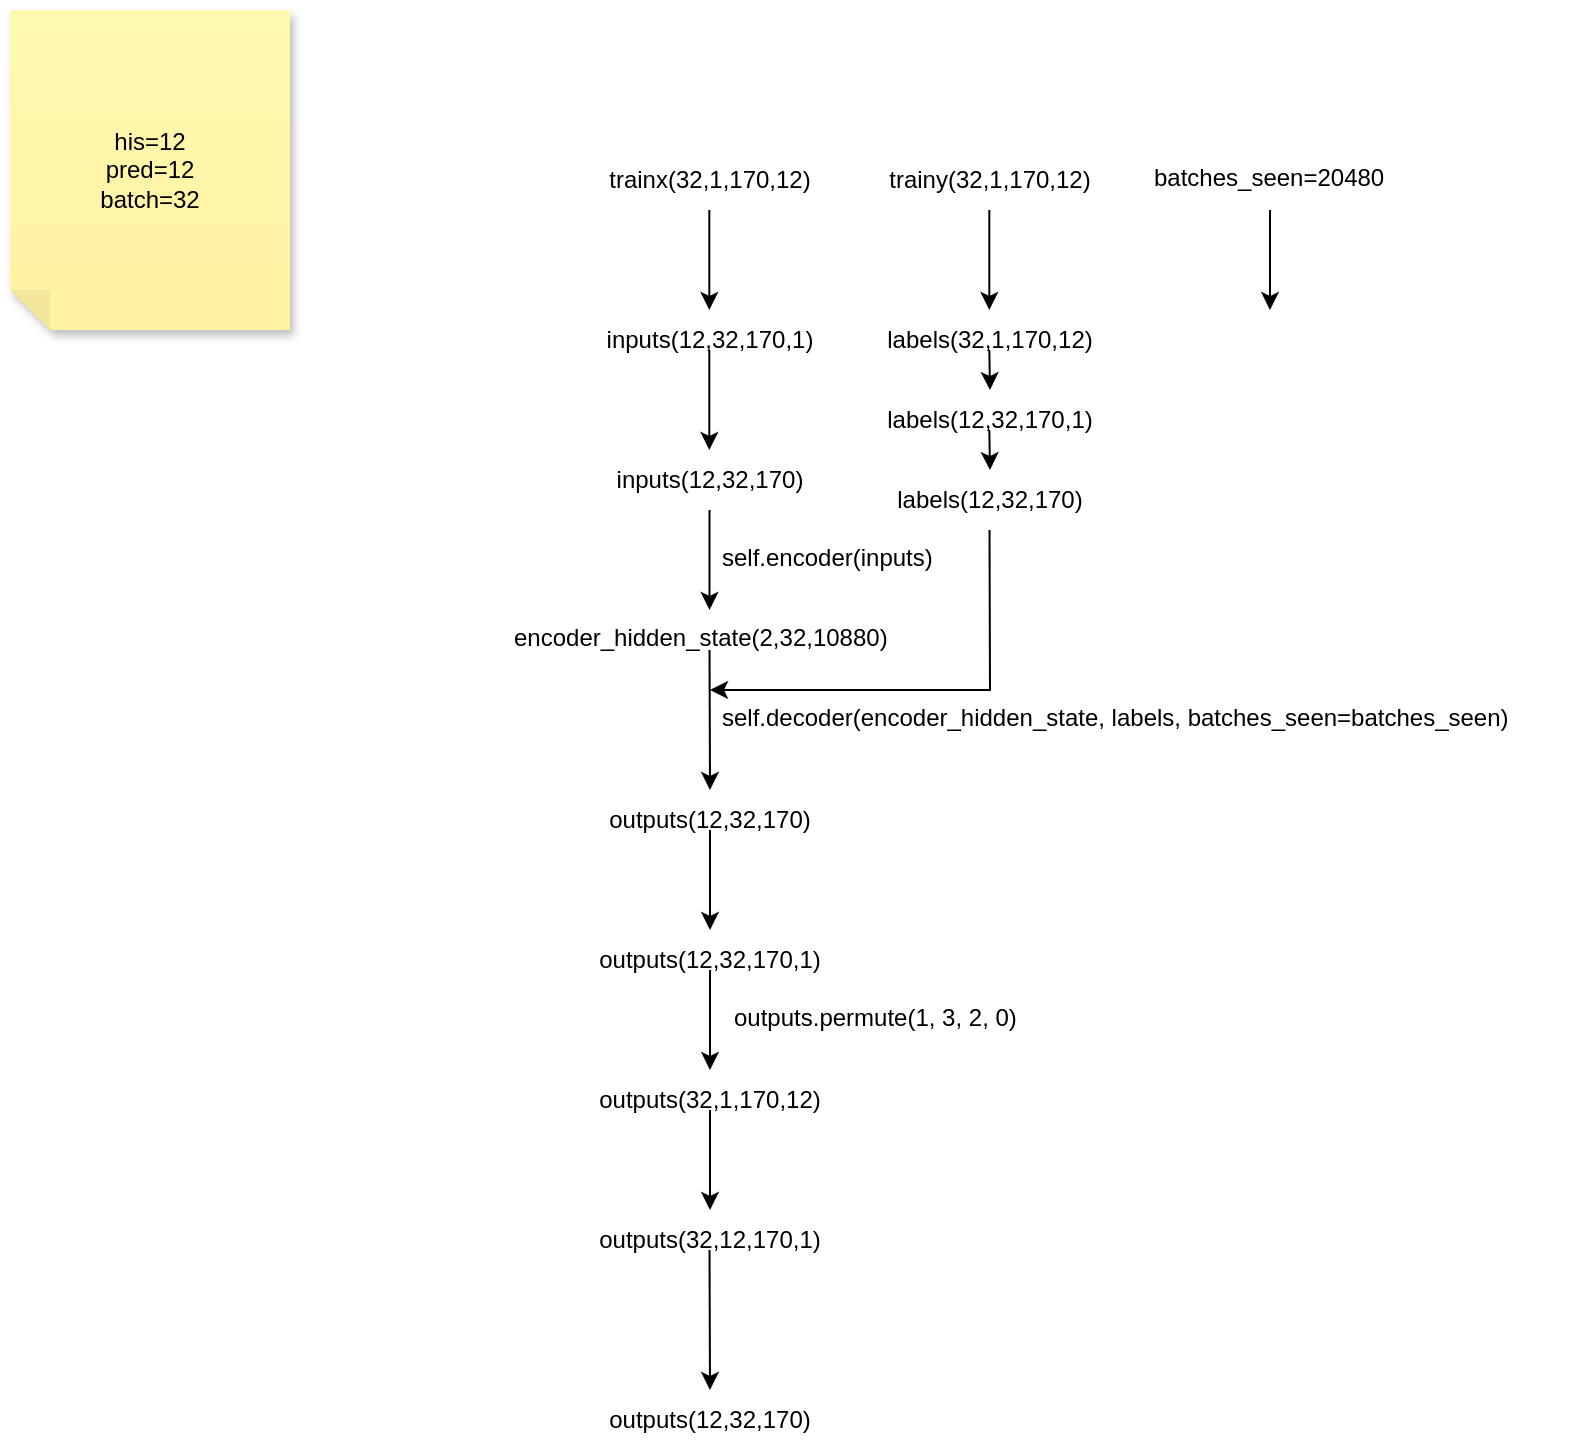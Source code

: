 <mxfile version="24.6.4" type="device">
  <diagram name="第 1 页" id="gXZAGXUBOfqpg-vaJJAJ">
    <mxGraphModel dx="1242" dy="1712" grid="1" gridSize="10" guides="1" tooltips="1" connect="1" arrows="1" fold="1" page="1" pageScale="1" pageWidth="827" pageHeight="1169" math="0" shadow="0">
      <root>
        <mxCell id="0" />
        <mxCell id="1" parent="0" />
        <mxCell id="alEQZMSAMfPWq9P1h2pg-1" value="trainx(32,1,170,12)" style="text;strokeColor=none;align=center;fillColor=none;html=1;verticalAlign=middle;whiteSpace=wrap;rounded=0;" parent="1" vertex="1">
          <mxGeometry x="330" y="10" width="160" height="30" as="geometry" />
        </mxCell>
        <mxCell id="alEQZMSAMfPWq9P1h2pg-2" value="trainy(32,1,170,12)" style="text;strokeColor=none;align=center;fillColor=none;html=1;verticalAlign=middle;whiteSpace=wrap;rounded=0;" parent="1" vertex="1">
          <mxGeometry x="470" y="10" width="160" height="30" as="geometry" />
        </mxCell>
        <mxCell id="alEQZMSAMfPWq9P1h2pg-4" value="batches_seen=20480" style="text;whiteSpace=wrap;html=1;" parent="1" vertex="1">
          <mxGeometry x="630" y="10" width="130" height="40" as="geometry" />
        </mxCell>
        <mxCell id="alEQZMSAMfPWq9P1h2pg-5" value="his=12&lt;div&gt;pred=12&lt;/div&gt;&lt;div&gt;batch=32&lt;/div&gt;" style="shape=note;whiteSpace=wrap;html=1;backgroundOutline=1;fontColor=#000000;darkOpacity=0.05;fillColor=#FFF9B2;strokeColor=none;fillStyle=solid;direction=west;gradientDirection=north;gradientColor=#FFF2A1;shadow=1;size=20;pointerEvents=1;" parent="1" vertex="1">
          <mxGeometry x="60" y="-60" width="140" height="160" as="geometry" />
        </mxCell>
        <mxCell id="alEQZMSAMfPWq9P1h2pg-6" value="" style="endArrow=classic;html=1;rounded=0;" parent="1" edge="1">
          <mxGeometry width="50" height="50" relative="1" as="geometry">
            <mxPoint x="409.66" y="40" as="sourcePoint" />
            <mxPoint x="409.66" y="90" as="targetPoint" />
          </mxGeometry>
        </mxCell>
        <mxCell id="alEQZMSAMfPWq9P1h2pg-7" value="" style="endArrow=classic;html=1;rounded=0;" parent="1" edge="1">
          <mxGeometry width="50" height="50" relative="1" as="geometry">
            <mxPoint x="549.66" y="40" as="sourcePoint" />
            <mxPoint x="549.66" y="90" as="targetPoint" />
          </mxGeometry>
        </mxCell>
        <mxCell id="alEQZMSAMfPWq9P1h2pg-8" value="" style="endArrow=classic;html=1;rounded=0;" parent="1" edge="1">
          <mxGeometry width="50" height="50" relative="1" as="geometry">
            <mxPoint x="690" y="40" as="sourcePoint" />
            <mxPoint x="690" y="90" as="targetPoint" />
          </mxGeometry>
        </mxCell>
        <mxCell id="alEQZMSAMfPWq9P1h2pg-9" value="inputs(12,32,170,1)" style="text;strokeColor=none;align=center;fillColor=none;html=1;verticalAlign=middle;whiteSpace=wrap;rounded=0;" parent="1" vertex="1">
          <mxGeometry x="350" y="90" width="120" height="30" as="geometry" />
        </mxCell>
        <mxCell id="alEQZMSAMfPWq9P1h2pg-10" value="labels(32,1,170,12)" style="text;strokeColor=none;align=center;fillColor=none;html=1;verticalAlign=middle;whiteSpace=wrap;rounded=0;" parent="1" vertex="1">
          <mxGeometry x="490" y="90" width="120" height="30" as="geometry" />
        </mxCell>
        <mxCell id="alEQZMSAMfPWq9P1h2pg-11" value="" style="endArrow=classic;html=1;rounded=0;" parent="1" edge="1">
          <mxGeometry width="50" height="50" relative="1" as="geometry">
            <mxPoint x="409.66" y="110" as="sourcePoint" />
            <mxPoint x="409.66" y="160" as="targetPoint" />
          </mxGeometry>
        </mxCell>
        <mxCell id="alEQZMSAMfPWq9P1h2pg-12" value="inputs(12,32,170)" style="text;strokeColor=none;align=center;fillColor=none;html=1;verticalAlign=middle;whiteSpace=wrap;rounded=0;" parent="1" vertex="1">
          <mxGeometry x="350" y="160" width="120" height="30" as="geometry" />
        </mxCell>
        <mxCell id="alEQZMSAMfPWq9P1h2pg-13" value="" style="endArrow=classic;html=1;rounded=0;" parent="1" edge="1">
          <mxGeometry width="50" height="50" relative="1" as="geometry">
            <mxPoint x="549.66" y="110" as="sourcePoint" />
            <mxPoint x="550" y="130" as="targetPoint" />
          </mxGeometry>
        </mxCell>
        <mxCell id="alEQZMSAMfPWq9P1h2pg-14" value="labels(12,32,170,1)" style="text;strokeColor=none;align=center;fillColor=none;html=1;verticalAlign=middle;whiteSpace=wrap;rounded=0;" parent="1" vertex="1">
          <mxGeometry x="490" y="130" width="120" height="30" as="geometry" />
        </mxCell>
        <mxCell id="alEQZMSAMfPWq9P1h2pg-15" value="" style="endArrow=classic;html=1;rounded=0;" parent="1" edge="1">
          <mxGeometry width="50" height="50" relative="1" as="geometry">
            <mxPoint x="549.66" y="150" as="sourcePoint" />
            <mxPoint x="550" y="170" as="targetPoint" />
          </mxGeometry>
        </mxCell>
        <mxCell id="alEQZMSAMfPWq9P1h2pg-16" value="labels(12,32,170)" style="text;strokeColor=none;align=center;fillColor=none;html=1;verticalAlign=middle;whiteSpace=wrap;rounded=0;" parent="1" vertex="1">
          <mxGeometry x="490" y="170" width="120" height="30" as="geometry" />
        </mxCell>
        <mxCell id="alEQZMSAMfPWq9P1h2pg-17" value="self.encoder(inputs)" style="text;whiteSpace=wrap;html=1;" parent="1" vertex="1">
          <mxGeometry x="414" y="200" width="140" height="40" as="geometry" />
        </mxCell>
        <mxCell id="alEQZMSAMfPWq9P1h2pg-19" value="" style="endArrow=classic;html=1;rounded=0;" parent="1" edge="1">
          <mxGeometry width="50" height="50" relative="1" as="geometry">
            <mxPoint x="409.76" y="190" as="sourcePoint" />
            <mxPoint x="409.76" y="240" as="targetPoint" />
          </mxGeometry>
        </mxCell>
        <mxCell id="alEQZMSAMfPWq9P1h2pg-20" value="encoder_hidden_state(2,32,10880)" style="text;whiteSpace=wrap;html=1;" parent="1" vertex="1">
          <mxGeometry x="310" y="240" width="200" height="40" as="geometry" />
        </mxCell>
        <mxCell id="alEQZMSAMfPWq9P1h2pg-21" value="self.decoder(encoder_hidden_state, labels, batches_seen=batches_seen)" style="text;whiteSpace=wrap;html=1;" parent="1" vertex="1">
          <mxGeometry x="414" y="280" width="430" height="40" as="geometry" />
        </mxCell>
        <mxCell id="alEQZMSAMfPWq9P1h2pg-22" value="" style="endArrow=classic;html=1;rounded=0;" parent="1" edge="1">
          <mxGeometry width="50" height="50" relative="1" as="geometry">
            <mxPoint x="409.76" y="260" as="sourcePoint" />
            <mxPoint x="410" y="330" as="targetPoint" />
          </mxGeometry>
        </mxCell>
        <mxCell id="alEQZMSAMfPWq9P1h2pg-23" value="" style="endArrow=classic;html=1;rounded=0;" parent="1" edge="1">
          <mxGeometry width="50" height="50" relative="1" as="geometry">
            <mxPoint x="549.76" y="200" as="sourcePoint" />
            <mxPoint x="410" y="280" as="targetPoint" />
            <Array as="points">
              <mxPoint x="550" y="280" />
            </Array>
          </mxGeometry>
        </mxCell>
        <mxCell id="alEQZMSAMfPWq9P1h2pg-26" value="outputs(12,32,170)" style="text;strokeColor=none;align=center;fillColor=none;html=1;verticalAlign=middle;whiteSpace=wrap;rounded=0;" parent="1" vertex="1">
          <mxGeometry x="350" y="330" width="120" height="30" as="geometry" />
        </mxCell>
        <mxCell id="alEQZMSAMfPWq9P1h2pg-27" value="" style="endArrow=classic;html=1;rounded=0;" parent="1" edge="1">
          <mxGeometry width="50" height="50" relative="1" as="geometry">
            <mxPoint x="409.76" y="560" as="sourcePoint" />
            <mxPoint x="410" y="630" as="targetPoint" />
          </mxGeometry>
        </mxCell>
        <mxCell id="alEQZMSAMfPWq9P1h2pg-28" value="outputs(12,32,170)" style="text;strokeColor=none;align=center;fillColor=none;html=1;verticalAlign=middle;whiteSpace=wrap;rounded=0;" parent="1" vertex="1">
          <mxGeometry x="350" y="630" width="120" height="30" as="geometry" />
        </mxCell>
        <mxCell id="alEQZMSAMfPWq9P1h2pg-30" value="" style="endArrow=classic;html=1;rounded=0;" parent="1" edge="1">
          <mxGeometry width="50" height="50" relative="1" as="geometry">
            <mxPoint x="410" y="350" as="sourcePoint" />
            <mxPoint x="410" y="400" as="targetPoint" />
          </mxGeometry>
        </mxCell>
        <mxCell id="alEQZMSAMfPWq9P1h2pg-31" value="outputs(12,32,170,1)" style="text;strokeColor=none;align=center;fillColor=none;html=1;verticalAlign=middle;whiteSpace=wrap;rounded=0;" parent="1" vertex="1">
          <mxGeometry x="350" y="400" width="120" height="30" as="geometry" />
        </mxCell>
        <mxCell id="alEQZMSAMfPWq9P1h2pg-32" value="outputs.permute(1, 3, 2, 0)" style="text;whiteSpace=wrap;html=1;" parent="1" vertex="1">
          <mxGeometry x="420" y="430" width="170" height="40" as="geometry" />
        </mxCell>
        <mxCell id="alEQZMSAMfPWq9P1h2pg-33" value="" style="endArrow=classic;html=1;rounded=0;" parent="1" edge="1">
          <mxGeometry width="50" height="50" relative="1" as="geometry">
            <mxPoint x="410" y="420" as="sourcePoint" />
            <mxPoint x="410" y="470" as="targetPoint" />
          </mxGeometry>
        </mxCell>
        <mxCell id="alEQZMSAMfPWq9P1h2pg-34" value="outputs(32,1,170,12)" style="text;strokeColor=none;align=center;fillColor=none;html=1;verticalAlign=middle;whiteSpace=wrap;rounded=0;" parent="1" vertex="1">
          <mxGeometry x="350" y="470" width="120" height="30" as="geometry" />
        </mxCell>
        <mxCell id="alEQZMSAMfPWq9P1h2pg-37" value="" style="endArrow=classic;html=1;rounded=0;" parent="1" edge="1">
          <mxGeometry width="50" height="50" relative="1" as="geometry">
            <mxPoint x="410" y="490" as="sourcePoint" />
            <mxPoint x="410" y="540" as="targetPoint" />
          </mxGeometry>
        </mxCell>
        <mxCell id="alEQZMSAMfPWq9P1h2pg-38" value="outputs(32,12,170,1)" style="text;strokeColor=none;align=center;fillColor=none;html=1;verticalAlign=middle;whiteSpace=wrap;rounded=0;" parent="1" vertex="1">
          <mxGeometry x="350" y="540" width="120" height="30" as="geometry" />
        </mxCell>
      </root>
    </mxGraphModel>
  </diagram>
</mxfile>
